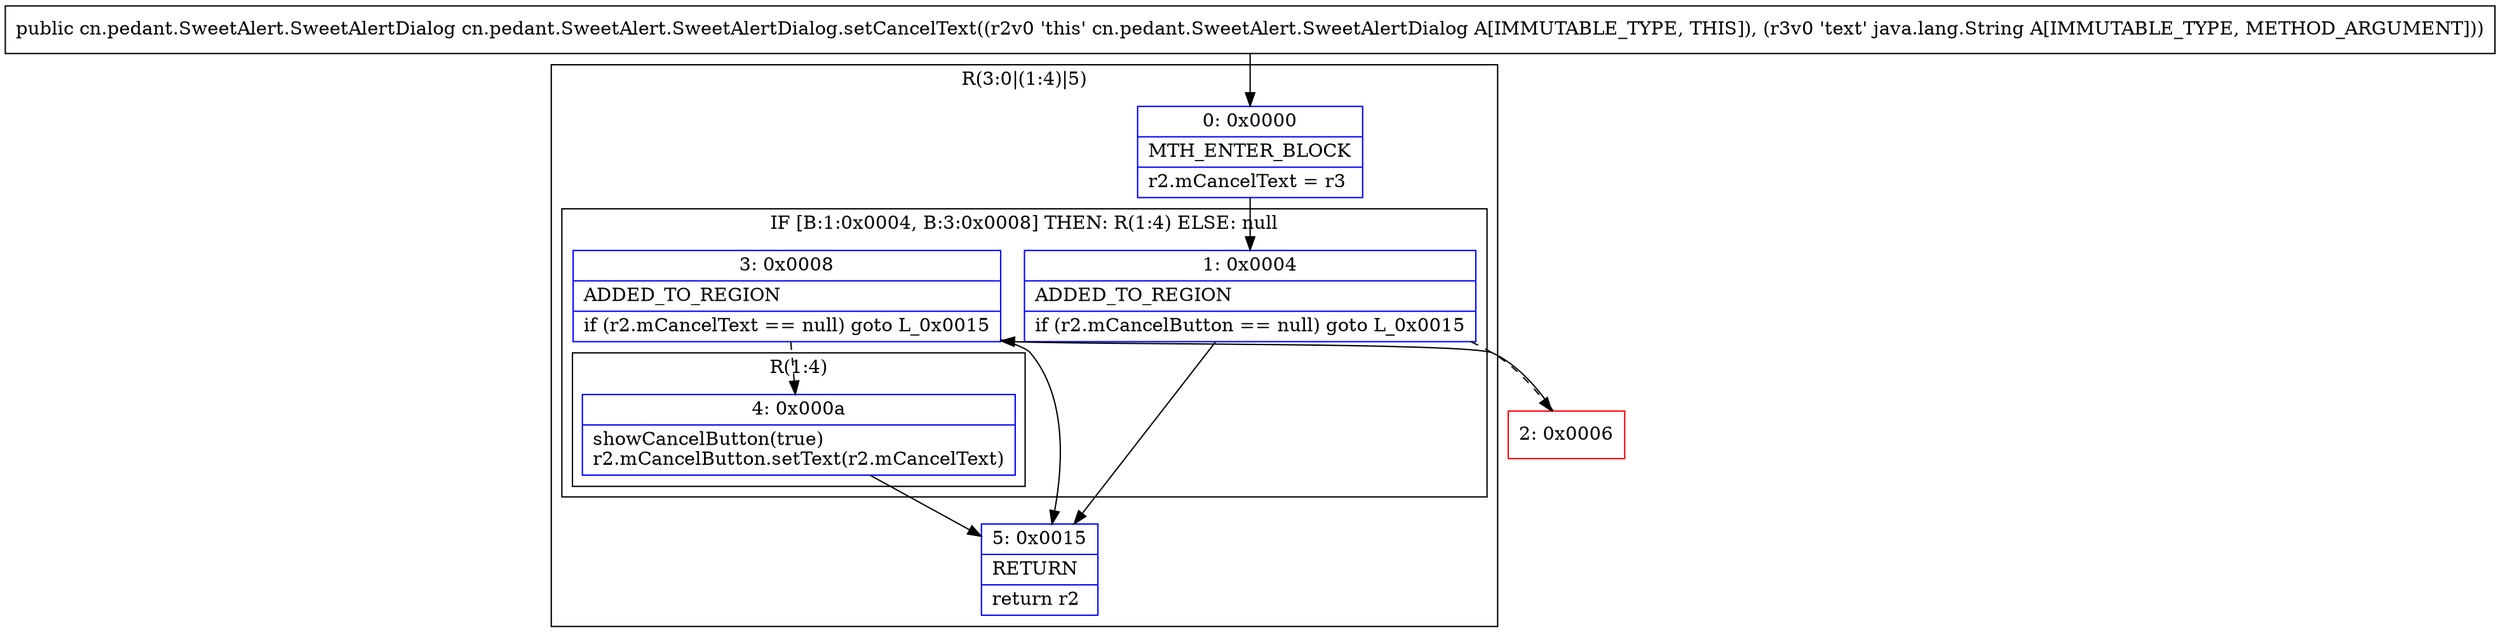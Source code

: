 digraph "CFG forcn.pedant.SweetAlert.SweetAlertDialog.setCancelText(Ljava\/lang\/String;)Lcn\/pedant\/SweetAlert\/SweetAlertDialog;" {
subgraph cluster_Region_883047958 {
label = "R(3:0|(1:4)|5)";
node [shape=record,color=blue];
Node_0 [shape=record,label="{0\:\ 0x0000|MTH_ENTER_BLOCK\l|r2.mCancelText = r3\l}"];
subgraph cluster_IfRegion_1179696669 {
label = "IF [B:1:0x0004, B:3:0x0008] THEN: R(1:4) ELSE: null";
node [shape=record,color=blue];
Node_1 [shape=record,label="{1\:\ 0x0004|ADDED_TO_REGION\l|if (r2.mCancelButton == null) goto L_0x0015\l}"];
Node_3 [shape=record,label="{3\:\ 0x0008|ADDED_TO_REGION\l|if (r2.mCancelText == null) goto L_0x0015\l}"];
subgraph cluster_Region_1926407610 {
label = "R(1:4)";
node [shape=record,color=blue];
Node_4 [shape=record,label="{4\:\ 0x000a|showCancelButton(true)\lr2.mCancelButton.setText(r2.mCancelText)\l}"];
}
}
Node_5 [shape=record,label="{5\:\ 0x0015|RETURN\l|return r2\l}"];
}
Node_2 [shape=record,color=red,label="{2\:\ 0x0006}"];
MethodNode[shape=record,label="{public cn.pedant.SweetAlert.SweetAlertDialog cn.pedant.SweetAlert.SweetAlertDialog.setCancelText((r2v0 'this' cn.pedant.SweetAlert.SweetAlertDialog A[IMMUTABLE_TYPE, THIS]), (r3v0 'text' java.lang.String A[IMMUTABLE_TYPE, METHOD_ARGUMENT])) }"];
MethodNode -> Node_0;
Node_0 -> Node_1;
Node_1 -> Node_2[style=dashed];
Node_1 -> Node_5;
Node_3 -> Node_4[style=dashed];
Node_3 -> Node_5;
Node_4 -> Node_5;
Node_2 -> Node_3;
}

